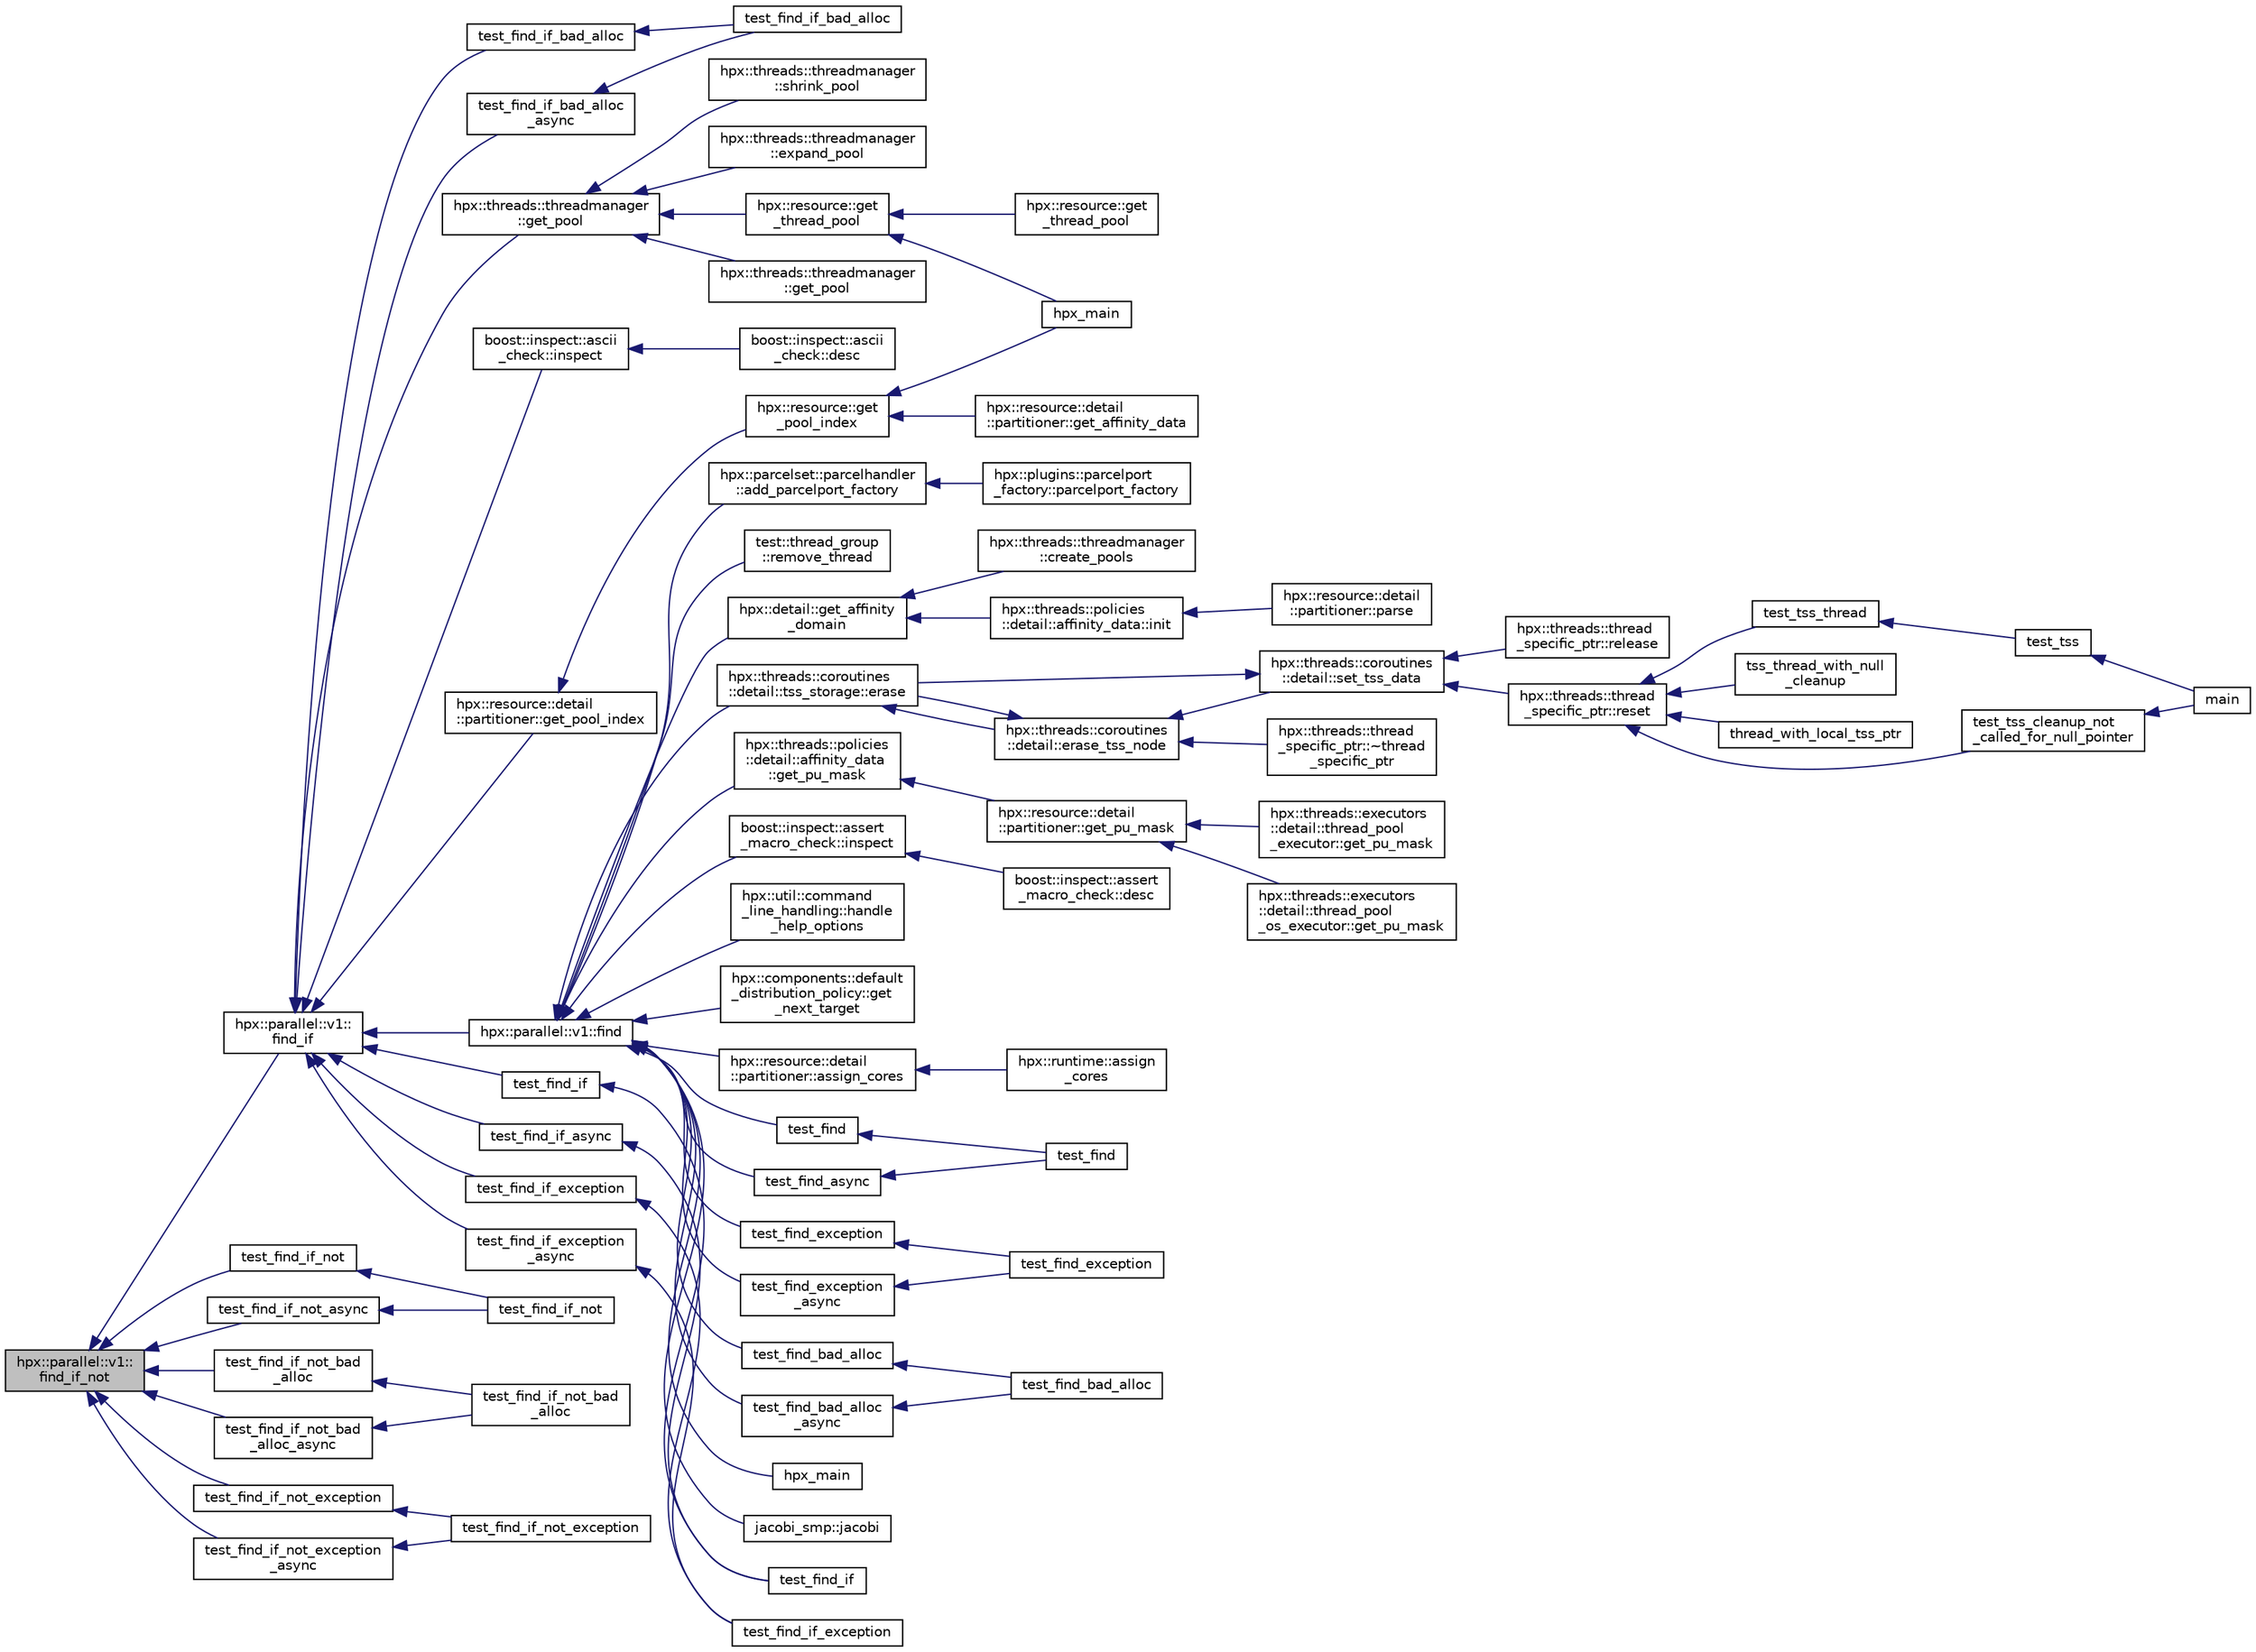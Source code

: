 digraph "hpx::parallel::v1::find_if_not"
{
  edge [fontname="Helvetica",fontsize="10",labelfontname="Helvetica",labelfontsize="10"];
  node [fontname="Helvetica",fontsize="10",shape=record];
  rankdir="LR";
  Node5723 [label="hpx::parallel::v1::\lfind_if_not",height=0.2,width=0.4,color="black", fillcolor="grey75", style="filled", fontcolor="black"];
  Node5723 -> Node5724 [dir="back",color="midnightblue",fontsize="10",style="solid",fontname="Helvetica"];
  Node5724 [label="hpx::parallel::v1::\lfind_if",height=0.2,width=0.4,color="black", fillcolor="white", style="filled",URL="$db/db9/namespacehpx_1_1parallel_1_1v1.html#a1f66ab2a9b26ef5b5ed2c08194586b86"];
  Node5724 -> Node5725 [dir="back",color="midnightblue",fontsize="10",style="solid",fontname="Helvetica"];
  Node5725 [label="boost::inspect::ascii\l_check::inspect",height=0.2,width=0.4,color="black", fillcolor="white", style="filled",URL="$df/d41/classboost_1_1inspect_1_1ascii__check.html#a42c51a97f6f401032bb06a96f48a96dd"];
  Node5725 -> Node5726 [dir="back",color="midnightblue",fontsize="10",style="solid",fontname="Helvetica"];
  Node5726 [label="boost::inspect::ascii\l_check::desc",height=0.2,width=0.4,color="black", fillcolor="white", style="filled",URL="$df/d41/classboost_1_1inspect_1_1ascii__check.html#a645f9f7b272f2137ccb5a25402a697e7"];
  Node5724 -> Node5727 [dir="back",color="midnightblue",fontsize="10",style="solid",fontname="Helvetica"];
  Node5727 [label="hpx::resource::detail\l::partitioner::get_pool_index",height=0.2,width=0.4,color="black", fillcolor="white", style="filled",URL="$d0/dab/classhpx_1_1resource_1_1detail_1_1partitioner.html#ab3b993cdf82212962ba91cd58914206d"];
  Node5727 -> Node5728 [dir="back",color="midnightblue",fontsize="10",style="solid",fontname="Helvetica"];
  Node5728 [label="hpx::resource::get\l_pool_index",height=0.2,width=0.4,color="black", fillcolor="white", style="filled",URL="$dd/da5/namespacehpx_1_1resource.html#ac7e9a020183708e907604dbf16260e84",tooltip="Return the internal index of the pool given its name. "];
  Node5728 -> Node5729 [dir="back",color="midnightblue",fontsize="10",style="solid",fontname="Helvetica"];
  Node5729 [label="hpx::resource::detail\l::partitioner::get_affinity_data",height=0.2,width=0.4,color="black", fillcolor="white", style="filled",URL="$d0/dab/classhpx_1_1resource_1_1detail_1_1partitioner.html#a932efced0bbfee361094b8552334d931"];
  Node5728 -> Node5730 [dir="back",color="midnightblue",fontsize="10",style="solid",fontname="Helvetica"];
  Node5730 [label="hpx_main",height=0.2,width=0.4,color="black", fillcolor="white", style="filled",URL="$d8/dd8/resource__partitioner_8cpp.html#ab1825231fb9efbfb464404767c072654"];
  Node5724 -> Node5731 [dir="back",color="midnightblue",fontsize="10",style="solid",fontname="Helvetica"];
  Node5731 [label="hpx::parallel::v1::find",height=0.2,width=0.4,color="black", fillcolor="white", style="filled",URL="$db/db9/namespacehpx_1_1parallel_1_1v1.html#a76c5f5c453899c36a61bfa76425b007a"];
  Node5731 -> Node5732 [dir="back",color="midnightblue",fontsize="10",style="solid",fontname="Helvetica"];
  Node5732 [label="hpx::threads::policies\l::detail::affinity_data\l::get_pu_mask",height=0.2,width=0.4,color="black", fillcolor="white", style="filled",URL="$d7/d9b/structhpx_1_1threads_1_1policies_1_1detail_1_1affinity__data.html#ab0cc2ec8ed94ae2b82c20a6b975ecf75"];
  Node5732 -> Node5733 [dir="back",color="midnightblue",fontsize="10",style="solid",fontname="Helvetica"];
  Node5733 [label="hpx::resource::detail\l::partitioner::get_pu_mask",height=0.2,width=0.4,color="black", fillcolor="white", style="filled",URL="$d0/dab/classhpx_1_1resource_1_1detail_1_1partitioner.html#a9cee933ef199fef31e6b8d48f42bb77b"];
  Node5733 -> Node5734 [dir="back",color="midnightblue",fontsize="10",style="solid",fontname="Helvetica"];
  Node5734 [label="hpx::threads::executors\l::detail::thread_pool\l_executor::get_pu_mask",height=0.2,width=0.4,color="black", fillcolor="white", style="filled",URL="$d0/d20/classhpx_1_1threads_1_1executors_1_1detail_1_1thread__pool__executor.html#a6a0c0ade274c2f5f2f6651699873942c"];
  Node5733 -> Node5735 [dir="back",color="midnightblue",fontsize="10",style="solid",fontname="Helvetica"];
  Node5735 [label="hpx::threads::executors\l::detail::thread_pool\l_os_executor::get_pu_mask",height=0.2,width=0.4,color="black", fillcolor="white", style="filled",URL="$da/dda/classhpx_1_1threads_1_1executors_1_1detail_1_1thread__pool__os__executor.html#ac43430f91516a48e9ddbefd7ee58ef3c"];
  Node5731 -> Node5736 [dir="back",color="midnightblue",fontsize="10",style="solid",fontname="Helvetica"];
  Node5736 [label="boost::inspect::assert\l_macro_check::inspect",height=0.2,width=0.4,color="black", fillcolor="white", style="filled",URL="$dc/dc3/classboost_1_1inspect_1_1assert__macro__check.html#acacd792dafb1acb416c7ff6e6de75277"];
  Node5736 -> Node5737 [dir="back",color="midnightblue",fontsize="10",style="solid",fontname="Helvetica"];
  Node5737 [label="boost::inspect::assert\l_macro_check::desc",height=0.2,width=0.4,color="black", fillcolor="white", style="filled",URL="$dc/dc3/classboost_1_1inspect_1_1assert__macro__check.html#a285a9944af58fe40003209254e09b8b9"];
  Node5731 -> Node5738 [dir="back",color="midnightblue",fontsize="10",style="solid",fontname="Helvetica"];
  Node5738 [label="hpx::util::command\l_line_handling::handle\l_help_options",height=0.2,width=0.4,color="black", fillcolor="white", style="filled",URL="$d2/df0/structhpx_1_1util_1_1command__line__handling.html#a82826d63f60ce620e8ad794f8af4ceaa"];
  Node5731 -> Node5739 [dir="back",color="midnightblue",fontsize="10",style="solid",fontname="Helvetica"];
  Node5739 [label="hpx::components::default\l_distribution_policy::get\l_next_target",height=0.2,width=0.4,color="black", fillcolor="white", style="filled",URL="$dc/dba/structhpx_1_1components_1_1default__distribution__policy.html#a4e1bef382e3d6843ff6dda045595dd4e"];
  Node5731 -> Node5740 [dir="back",color="midnightblue",fontsize="10",style="solid",fontname="Helvetica"];
  Node5740 [label="hpx::resource::detail\l::partitioner::assign_cores",height=0.2,width=0.4,color="black", fillcolor="white", style="filled",URL="$d0/dab/classhpx_1_1resource_1_1detail_1_1partitioner.html#a11483ef960b429a24d9856cba726bd04"];
  Node5740 -> Node5741 [dir="back",color="midnightblue",fontsize="10",style="solid",fontname="Helvetica"];
  Node5741 [label="hpx::runtime::assign\l_cores",height=0.2,width=0.4,color="black", fillcolor="white", style="filled",URL="$d0/d7b/classhpx_1_1runtime.html#ab3c29b4713d734dea0e6a5799bfe24e5"];
  Node5731 -> Node5742 [dir="back",color="midnightblue",fontsize="10",style="solid",fontname="Helvetica"];
  Node5742 [label="test_find",height=0.2,width=0.4,color="black", fillcolor="white", style="filled",URL="$d4/dfc/find_8cpp.html#a413cca1acd45c0d8e2f932c6ef2fd02f"];
  Node5742 -> Node5743 [dir="back",color="midnightblue",fontsize="10",style="solid",fontname="Helvetica"];
  Node5743 [label="test_find",height=0.2,width=0.4,color="black", fillcolor="white", style="filled",URL="$d4/dfc/find_8cpp.html#add2f807b977eafe91b6be7e6035d8d6a"];
  Node5731 -> Node5744 [dir="back",color="midnightblue",fontsize="10",style="solid",fontname="Helvetica"];
  Node5744 [label="test_find_async",height=0.2,width=0.4,color="black", fillcolor="white", style="filled",URL="$d4/dfc/find_8cpp.html#abcfb114fa4026d0c9fb890366bd0bbec"];
  Node5744 -> Node5743 [dir="back",color="midnightblue",fontsize="10",style="solid",fontname="Helvetica"];
  Node5731 -> Node5745 [dir="back",color="midnightblue",fontsize="10",style="solid",fontname="Helvetica"];
  Node5745 [label="test_find_exception",height=0.2,width=0.4,color="black", fillcolor="white", style="filled",URL="$d4/dfc/find_8cpp.html#a496774f6f0dd50d32f0f2839011fb820"];
  Node5745 -> Node5746 [dir="back",color="midnightblue",fontsize="10",style="solid",fontname="Helvetica"];
  Node5746 [label="test_find_exception",height=0.2,width=0.4,color="black", fillcolor="white", style="filled",URL="$d4/dfc/find_8cpp.html#a9404283ee70c671c19d01288d4d8796f"];
  Node5731 -> Node5747 [dir="back",color="midnightblue",fontsize="10",style="solid",fontname="Helvetica"];
  Node5747 [label="test_find_exception\l_async",height=0.2,width=0.4,color="black", fillcolor="white", style="filled",URL="$d4/dfc/find_8cpp.html#a53292bd46fa066f703c6fd40f981cd45"];
  Node5747 -> Node5746 [dir="back",color="midnightblue",fontsize="10",style="solid",fontname="Helvetica"];
  Node5731 -> Node5748 [dir="back",color="midnightblue",fontsize="10",style="solid",fontname="Helvetica"];
  Node5748 [label="test_find_bad_alloc",height=0.2,width=0.4,color="black", fillcolor="white", style="filled",URL="$d4/dfc/find_8cpp.html#ac2312cc0f6667cd3cff2caa36d1b7734"];
  Node5748 -> Node5749 [dir="back",color="midnightblue",fontsize="10",style="solid",fontname="Helvetica"];
  Node5749 [label="test_find_bad_alloc",height=0.2,width=0.4,color="black", fillcolor="white", style="filled",URL="$d4/dfc/find_8cpp.html#ae5fbab4398b9ca90cc964b615b5f1c1a"];
  Node5731 -> Node5750 [dir="back",color="midnightblue",fontsize="10",style="solid",fontname="Helvetica"];
  Node5750 [label="test_find_bad_alloc\l_async",height=0.2,width=0.4,color="black", fillcolor="white", style="filled",URL="$d4/dfc/find_8cpp.html#a0c63d4bd514863e2ddf82ae7f509ffbe"];
  Node5750 -> Node5749 [dir="back",color="midnightblue",fontsize="10",style="solid",fontname="Helvetica"];
  Node5731 -> Node5751 [dir="back",color="midnightblue",fontsize="10",style="solid",fontname="Helvetica"];
  Node5751 [label="hpx_main",height=0.2,width=0.4,color="black", fillcolor="white", style="filled",URL="$d3/d07/hpx__main_8cpp.html#aefd26dd818037509b2241068d57e3e1d"];
  Node5731 -> Node5752 [dir="back",color="midnightblue",fontsize="10",style="solid",fontname="Helvetica"];
  Node5752 [label="jacobi_smp::jacobi",height=0.2,width=0.4,color="black", fillcolor="white", style="filled",URL="$d9/d34/namespacejacobi__smp.html#af900093e00c8d09d2dab2ab5a9885b88"];
  Node5731 -> Node5753 [dir="back",color="midnightblue",fontsize="10",style="solid",fontname="Helvetica"];
  Node5753 [label="hpx::parcelset::parcelhandler\l::add_parcelport_factory",height=0.2,width=0.4,color="black", fillcolor="white", style="filled",URL="$d4/d2f/classhpx_1_1parcelset_1_1parcelhandler.html#a9da109ba1c81cf97c3a23f3574236792"];
  Node5753 -> Node5754 [dir="back",color="midnightblue",fontsize="10",style="solid",fontname="Helvetica"];
  Node5754 [label="hpx::plugins::parcelport\l_factory::parcelport_factory",height=0.2,width=0.4,color="black", fillcolor="white", style="filled",URL="$d2/d50/structhpx_1_1plugins_1_1parcelport__factory.html#ab8a171f42000c26fc87ef284cf5f430d",tooltip="Construct a new factory instance. "];
  Node5731 -> Node5755 [dir="back",color="midnightblue",fontsize="10",style="solid",fontname="Helvetica"];
  Node5755 [label="test::thread_group\l::remove_thread",height=0.2,width=0.4,color="black", fillcolor="white", style="filled",URL="$d3/d4a/classtest_1_1thread__group.html#a46ede5745b9a3f16477ab7ccef9df327"];
  Node5731 -> Node5756 [dir="back",color="midnightblue",fontsize="10",style="solid",fontname="Helvetica"];
  Node5756 [label="hpx::detail::get_affinity\l_domain",height=0.2,width=0.4,color="black", fillcolor="white", style="filled",URL="$d5/dbe/namespacehpx_1_1detail.html#aba0255eccfb2fb3814686ca35150ed98"];
  Node5756 -> Node5757 [dir="back",color="midnightblue",fontsize="10",style="solid",fontname="Helvetica"];
  Node5757 [label="hpx::threads::policies\l::detail::affinity_data::init",height=0.2,width=0.4,color="black", fillcolor="white", style="filled",URL="$d7/d9b/structhpx_1_1threads_1_1policies_1_1detail_1_1affinity__data.html#af1b5d1af92b58e065b42048f9114f107"];
  Node5757 -> Node5758 [dir="back",color="midnightblue",fontsize="10",style="solid",fontname="Helvetica"];
  Node5758 [label="hpx::resource::detail\l::partitioner::parse",height=0.2,width=0.4,color="black", fillcolor="white", style="filled",URL="$d0/dab/classhpx_1_1resource_1_1detail_1_1partitioner.html#a8319dd5018945e7d493f7a6d88a6ca02"];
  Node5756 -> Node5759 [dir="back",color="midnightblue",fontsize="10",style="solid",fontname="Helvetica"];
  Node5759 [label="hpx::threads::threadmanager\l::create_pools",height=0.2,width=0.4,color="black", fillcolor="white", style="filled",URL="$d5/daa/classhpx_1_1threads_1_1threadmanager.html#a06b54e28bef5baacf1e8bff34adac4d0"];
  Node5731 -> Node5760 [dir="back",color="midnightblue",fontsize="10",style="solid",fontname="Helvetica"];
  Node5760 [label="hpx::threads::coroutines\l::detail::tss_storage::erase",height=0.2,width=0.4,color="black", fillcolor="white", style="filled",URL="$d3/dbe/classhpx_1_1threads_1_1coroutines_1_1detail_1_1tss__storage.html#a451f63a99f268755c501200b504e8058"];
  Node5760 -> Node5761 [dir="back",color="midnightblue",fontsize="10",style="solid",fontname="Helvetica"];
  Node5761 [label="hpx::threads::coroutines\l::detail::erase_tss_node",height=0.2,width=0.4,color="black", fillcolor="white", style="filled",URL="$d2/dfe/namespacehpx_1_1threads_1_1coroutines_1_1detail.html#a0015b3872ea3c32ecfdc3da42ce132e8"];
  Node5761 -> Node5762 [dir="back",color="midnightblue",fontsize="10",style="solid",fontname="Helvetica"];
  Node5762 [label="hpx::threads::thread\l_specific_ptr::~thread\l_specific_ptr",height=0.2,width=0.4,color="black", fillcolor="white", style="filled",URL="$d1/dd4/classhpx_1_1threads_1_1thread__specific__ptr.html#ad3e46c15fe05e660ad592e0c9797f018"];
  Node5761 -> Node5763 [dir="back",color="midnightblue",fontsize="10",style="solid",fontname="Helvetica"];
  Node5763 [label="hpx::threads::coroutines\l::detail::set_tss_data",height=0.2,width=0.4,color="black", fillcolor="white", style="filled",URL="$d2/dfe/namespacehpx_1_1threads_1_1coroutines_1_1detail.html#a85126f59ca3809c64cfcfcae99429a67"];
  Node5763 -> Node5764 [dir="back",color="midnightblue",fontsize="10",style="solid",fontname="Helvetica"];
  Node5764 [label="hpx::threads::thread\l_specific_ptr::release",height=0.2,width=0.4,color="black", fillcolor="white", style="filled",URL="$d1/dd4/classhpx_1_1threads_1_1thread__specific__ptr.html#a8e31cd7392d00aabdc93aa9e358be1b7"];
  Node5763 -> Node5765 [dir="back",color="midnightblue",fontsize="10",style="solid",fontname="Helvetica"];
  Node5765 [label="hpx::threads::thread\l_specific_ptr::reset",height=0.2,width=0.4,color="black", fillcolor="white", style="filled",URL="$d1/dd4/classhpx_1_1threads_1_1thread__specific__ptr.html#af0654936c456eaf9700979a6b43a0c85"];
  Node5765 -> Node5766 [dir="back",color="midnightblue",fontsize="10",style="solid",fontname="Helvetica"];
  Node5766 [label="test_tss_thread",height=0.2,width=0.4,color="black", fillcolor="white", style="filled",URL="$dc/d69/tests_2unit_2threads_2tss_8cpp.html#a34a05b59682be89efcb6f071094b0580"];
  Node5766 -> Node5767 [dir="back",color="midnightblue",fontsize="10",style="solid",fontname="Helvetica"];
  Node5767 [label="test_tss",height=0.2,width=0.4,color="black", fillcolor="white", style="filled",URL="$dc/d69/tests_2unit_2threads_2tss_8cpp.html#a0d9e811cdb56a2a84ce48358e890563b"];
  Node5767 -> Node5768 [dir="back",color="midnightblue",fontsize="10",style="solid",fontname="Helvetica"];
  Node5768 [label="main",height=0.2,width=0.4,color="black", fillcolor="white", style="filled",URL="$dc/d69/tests_2unit_2threads_2tss_8cpp.html#a3c04138a5bfe5d72780bb7e82a18e627"];
  Node5765 -> Node5769 [dir="back",color="midnightblue",fontsize="10",style="solid",fontname="Helvetica"];
  Node5769 [label="tss_thread_with_null\l_cleanup",height=0.2,width=0.4,color="black", fillcolor="white", style="filled",URL="$dc/d69/tests_2unit_2threads_2tss_8cpp.html#adff6b518b18df76950dbeede8633289a"];
  Node5765 -> Node5770 [dir="back",color="midnightblue",fontsize="10",style="solid",fontname="Helvetica"];
  Node5770 [label="thread_with_local_tss_ptr",height=0.2,width=0.4,color="black", fillcolor="white", style="filled",URL="$dc/d69/tests_2unit_2threads_2tss_8cpp.html#ae5a8982f0cfef7dc0e34d5c518b44e58"];
  Node5765 -> Node5771 [dir="back",color="midnightblue",fontsize="10",style="solid",fontname="Helvetica"];
  Node5771 [label="test_tss_cleanup_not\l_called_for_null_pointer",height=0.2,width=0.4,color="black", fillcolor="white", style="filled",URL="$dc/d69/tests_2unit_2threads_2tss_8cpp.html#a3c76bb8ad4d9b03d2b075212b535e212"];
  Node5771 -> Node5768 [dir="back",color="midnightblue",fontsize="10",style="solid",fontname="Helvetica"];
  Node5763 -> Node5760 [dir="back",color="midnightblue",fontsize="10",style="solid",fontname="Helvetica"];
  Node5761 -> Node5760 [dir="back",color="midnightblue",fontsize="10",style="solid",fontname="Helvetica"];
  Node5724 -> Node5772 [dir="back",color="midnightblue",fontsize="10",style="solid",fontname="Helvetica"];
  Node5772 [label="test_find_if",height=0.2,width=0.4,color="black", fillcolor="white", style="filled",URL="$d4/d38/findif_8cpp.html#abc1eda77a21ef47a5d324973348433d4"];
  Node5772 -> Node5773 [dir="back",color="midnightblue",fontsize="10",style="solid",fontname="Helvetica"];
  Node5773 [label="test_find_if",height=0.2,width=0.4,color="black", fillcolor="white", style="filled",URL="$d4/d38/findif_8cpp.html#aa58ac17d27d62dadbe679e9fa96669ff"];
  Node5724 -> Node5774 [dir="back",color="midnightblue",fontsize="10",style="solid",fontname="Helvetica"];
  Node5774 [label="test_find_if_async",height=0.2,width=0.4,color="black", fillcolor="white", style="filled",URL="$d4/d38/findif_8cpp.html#ae5df631653b627a610f515fea1cea3db"];
  Node5774 -> Node5773 [dir="back",color="midnightblue",fontsize="10",style="solid",fontname="Helvetica"];
  Node5724 -> Node5775 [dir="back",color="midnightblue",fontsize="10",style="solid",fontname="Helvetica"];
  Node5775 [label="test_find_if_exception",height=0.2,width=0.4,color="black", fillcolor="white", style="filled",URL="$d4/d38/findif_8cpp.html#aa7a75ac5991de14b0dd11b40a5a47443"];
  Node5775 -> Node5776 [dir="back",color="midnightblue",fontsize="10",style="solid",fontname="Helvetica"];
  Node5776 [label="test_find_if_exception",height=0.2,width=0.4,color="black", fillcolor="white", style="filled",URL="$d4/d38/findif_8cpp.html#ab8eb6fb838a8fbeb2168d4389fc72f61"];
  Node5724 -> Node5777 [dir="back",color="midnightblue",fontsize="10",style="solid",fontname="Helvetica"];
  Node5777 [label="test_find_if_exception\l_async",height=0.2,width=0.4,color="black", fillcolor="white", style="filled",URL="$d4/d38/findif_8cpp.html#a13c3bd009f35072707131129ad78af93"];
  Node5777 -> Node5776 [dir="back",color="midnightblue",fontsize="10",style="solid",fontname="Helvetica"];
  Node5724 -> Node5778 [dir="back",color="midnightblue",fontsize="10",style="solid",fontname="Helvetica"];
  Node5778 [label="test_find_if_bad_alloc",height=0.2,width=0.4,color="black", fillcolor="white", style="filled",URL="$d4/d38/findif_8cpp.html#a4b854e9063a6148edca5b34a9e8d9420"];
  Node5778 -> Node5779 [dir="back",color="midnightblue",fontsize="10",style="solid",fontname="Helvetica"];
  Node5779 [label="test_find_if_bad_alloc",height=0.2,width=0.4,color="black", fillcolor="white", style="filled",URL="$d4/d38/findif_8cpp.html#a344ef302e5ffb2f31503fffc54940c3a"];
  Node5724 -> Node5780 [dir="back",color="midnightblue",fontsize="10",style="solid",fontname="Helvetica"];
  Node5780 [label="test_find_if_bad_alloc\l_async",height=0.2,width=0.4,color="black", fillcolor="white", style="filled",URL="$d4/d38/findif_8cpp.html#a0979bc48eb5a92bc867eb3a95dc8c82c"];
  Node5780 -> Node5779 [dir="back",color="midnightblue",fontsize="10",style="solid",fontname="Helvetica"];
  Node5724 -> Node5781 [dir="back",color="midnightblue",fontsize="10",style="solid",fontname="Helvetica"];
  Node5781 [label="hpx::threads::threadmanager\l::get_pool",height=0.2,width=0.4,color="black", fillcolor="white", style="filled",URL="$d5/daa/classhpx_1_1threads_1_1threadmanager.html#a845e1a0201a5d57de5855af30324a4b3"];
  Node5781 -> Node5782 [dir="back",color="midnightblue",fontsize="10",style="solid",fontname="Helvetica"];
  Node5782 [label="hpx::resource::get\l_thread_pool",height=0.2,width=0.4,color="black", fillcolor="white", style="filled",URL="$dd/da5/namespacehpx_1_1resource.html#a2e20247c053e087e94a40d50b9689ed7",tooltip="Return the name of the pool given its name. "];
  Node5782 -> Node5783 [dir="back",color="midnightblue",fontsize="10",style="solid",fontname="Helvetica"];
  Node5783 [label="hpx::resource::get\l_thread_pool",height=0.2,width=0.4,color="black", fillcolor="white", style="filled",URL="$dd/da5/namespacehpx_1_1resource.html#a8ab78d95eaa6f193a085a1d983ea9f5b",tooltip="Return the thread pool given its internal index. "];
  Node5782 -> Node5730 [dir="back",color="midnightblue",fontsize="10",style="solid",fontname="Helvetica"];
  Node5781 -> Node5784 [dir="back",color="midnightblue",fontsize="10",style="solid",fontname="Helvetica"];
  Node5784 [label="hpx::threads::threadmanager\l::get_pool",height=0.2,width=0.4,color="black", fillcolor="white", style="filled",URL="$d5/daa/classhpx_1_1threads_1_1threadmanager.html#a7515176a43e6e2f947c539c44adf9089"];
  Node5781 -> Node5785 [dir="back",color="midnightblue",fontsize="10",style="solid",fontname="Helvetica"];
  Node5785 [label="hpx::threads::threadmanager\l::shrink_pool",height=0.2,width=0.4,color="black", fillcolor="white", style="filled",URL="$d5/daa/classhpx_1_1threads_1_1threadmanager.html#a29170722b44bd7e3b8722d39fdff704c"];
  Node5781 -> Node5786 [dir="back",color="midnightblue",fontsize="10",style="solid",fontname="Helvetica"];
  Node5786 [label="hpx::threads::threadmanager\l::expand_pool",height=0.2,width=0.4,color="black", fillcolor="white", style="filled",URL="$d5/daa/classhpx_1_1threads_1_1threadmanager.html#a4f3cf57d4561a7cca4c47d6bc05ccc58"];
  Node5723 -> Node5787 [dir="back",color="midnightblue",fontsize="10",style="solid",fontname="Helvetica"];
  Node5787 [label="test_find_if_not",height=0.2,width=0.4,color="black", fillcolor="white", style="filled",URL="$dd/df5/findifnot_8cpp.html#abd4629a4554af3412989223a15203f0d"];
  Node5787 -> Node5788 [dir="back",color="midnightblue",fontsize="10",style="solid",fontname="Helvetica"];
  Node5788 [label="test_find_if_not",height=0.2,width=0.4,color="black", fillcolor="white", style="filled",URL="$dd/df5/findifnot_8cpp.html#aba7e711f39aae766b708708eb4bbafe7"];
  Node5723 -> Node5789 [dir="back",color="midnightblue",fontsize="10",style="solid",fontname="Helvetica"];
  Node5789 [label="test_find_if_not_async",height=0.2,width=0.4,color="black", fillcolor="white", style="filled",URL="$dd/df5/findifnot_8cpp.html#a042fb4ac6fb511705362fdd7e4b4337e"];
  Node5789 -> Node5788 [dir="back",color="midnightblue",fontsize="10",style="solid",fontname="Helvetica"];
  Node5723 -> Node5790 [dir="back",color="midnightblue",fontsize="10",style="solid",fontname="Helvetica"];
  Node5790 [label="test_find_if_not_bad\l_alloc",height=0.2,width=0.4,color="black", fillcolor="white", style="filled",URL="$df/de4/findifnot__bad__alloc_8cpp.html#abba8188ba6351edd5fe8e9152c89fea1"];
  Node5790 -> Node5791 [dir="back",color="midnightblue",fontsize="10",style="solid",fontname="Helvetica"];
  Node5791 [label="test_find_if_not_bad\l_alloc",height=0.2,width=0.4,color="black", fillcolor="white", style="filled",URL="$df/de4/findifnot__bad__alloc_8cpp.html#af4ef55592d65e818549d3ddb7b0c54b2"];
  Node5723 -> Node5792 [dir="back",color="midnightblue",fontsize="10",style="solid",fontname="Helvetica"];
  Node5792 [label="test_find_if_not_bad\l_alloc_async",height=0.2,width=0.4,color="black", fillcolor="white", style="filled",URL="$df/de4/findifnot__bad__alloc_8cpp.html#a3167291a243ef150714afcc19f6196ed"];
  Node5792 -> Node5791 [dir="back",color="midnightblue",fontsize="10",style="solid",fontname="Helvetica"];
  Node5723 -> Node5793 [dir="back",color="midnightblue",fontsize="10",style="solid",fontname="Helvetica"];
  Node5793 [label="test_find_if_not_exception",height=0.2,width=0.4,color="black", fillcolor="white", style="filled",URL="$dc/d17/findifnot__exception_8cpp.html#aba8e91e299a773af34d2e40130333926"];
  Node5793 -> Node5794 [dir="back",color="midnightblue",fontsize="10",style="solid",fontname="Helvetica"];
  Node5794 [label="test_find_if_not_exception",height=0.2,width=0.4,color="black", fillcolor="white", style="filled",URL="$dc/d17/findifnot__exception_8cpp.html#a1fdcae775738d85119cc77bf94ca50b0"];
  Node5723 -> Node5795 [dir="back",color="midnightblue",fontsize="10",style="solid",fontname="Helvetica"];
  Node5795 [label="test_find_if_not_exception\l_async",height=0.2,width=0.4,color="black", fillcolor="white", style="filled",URL="$dc/d17/findifnot__exception_8cpp.html#a0c8c55582d64936550f797774a8b591e"];
  Node5795 -> Node5794 [dir="back",color="midnightblue",fontsize="10",style="solid",fontname="Helvetica"];
}
